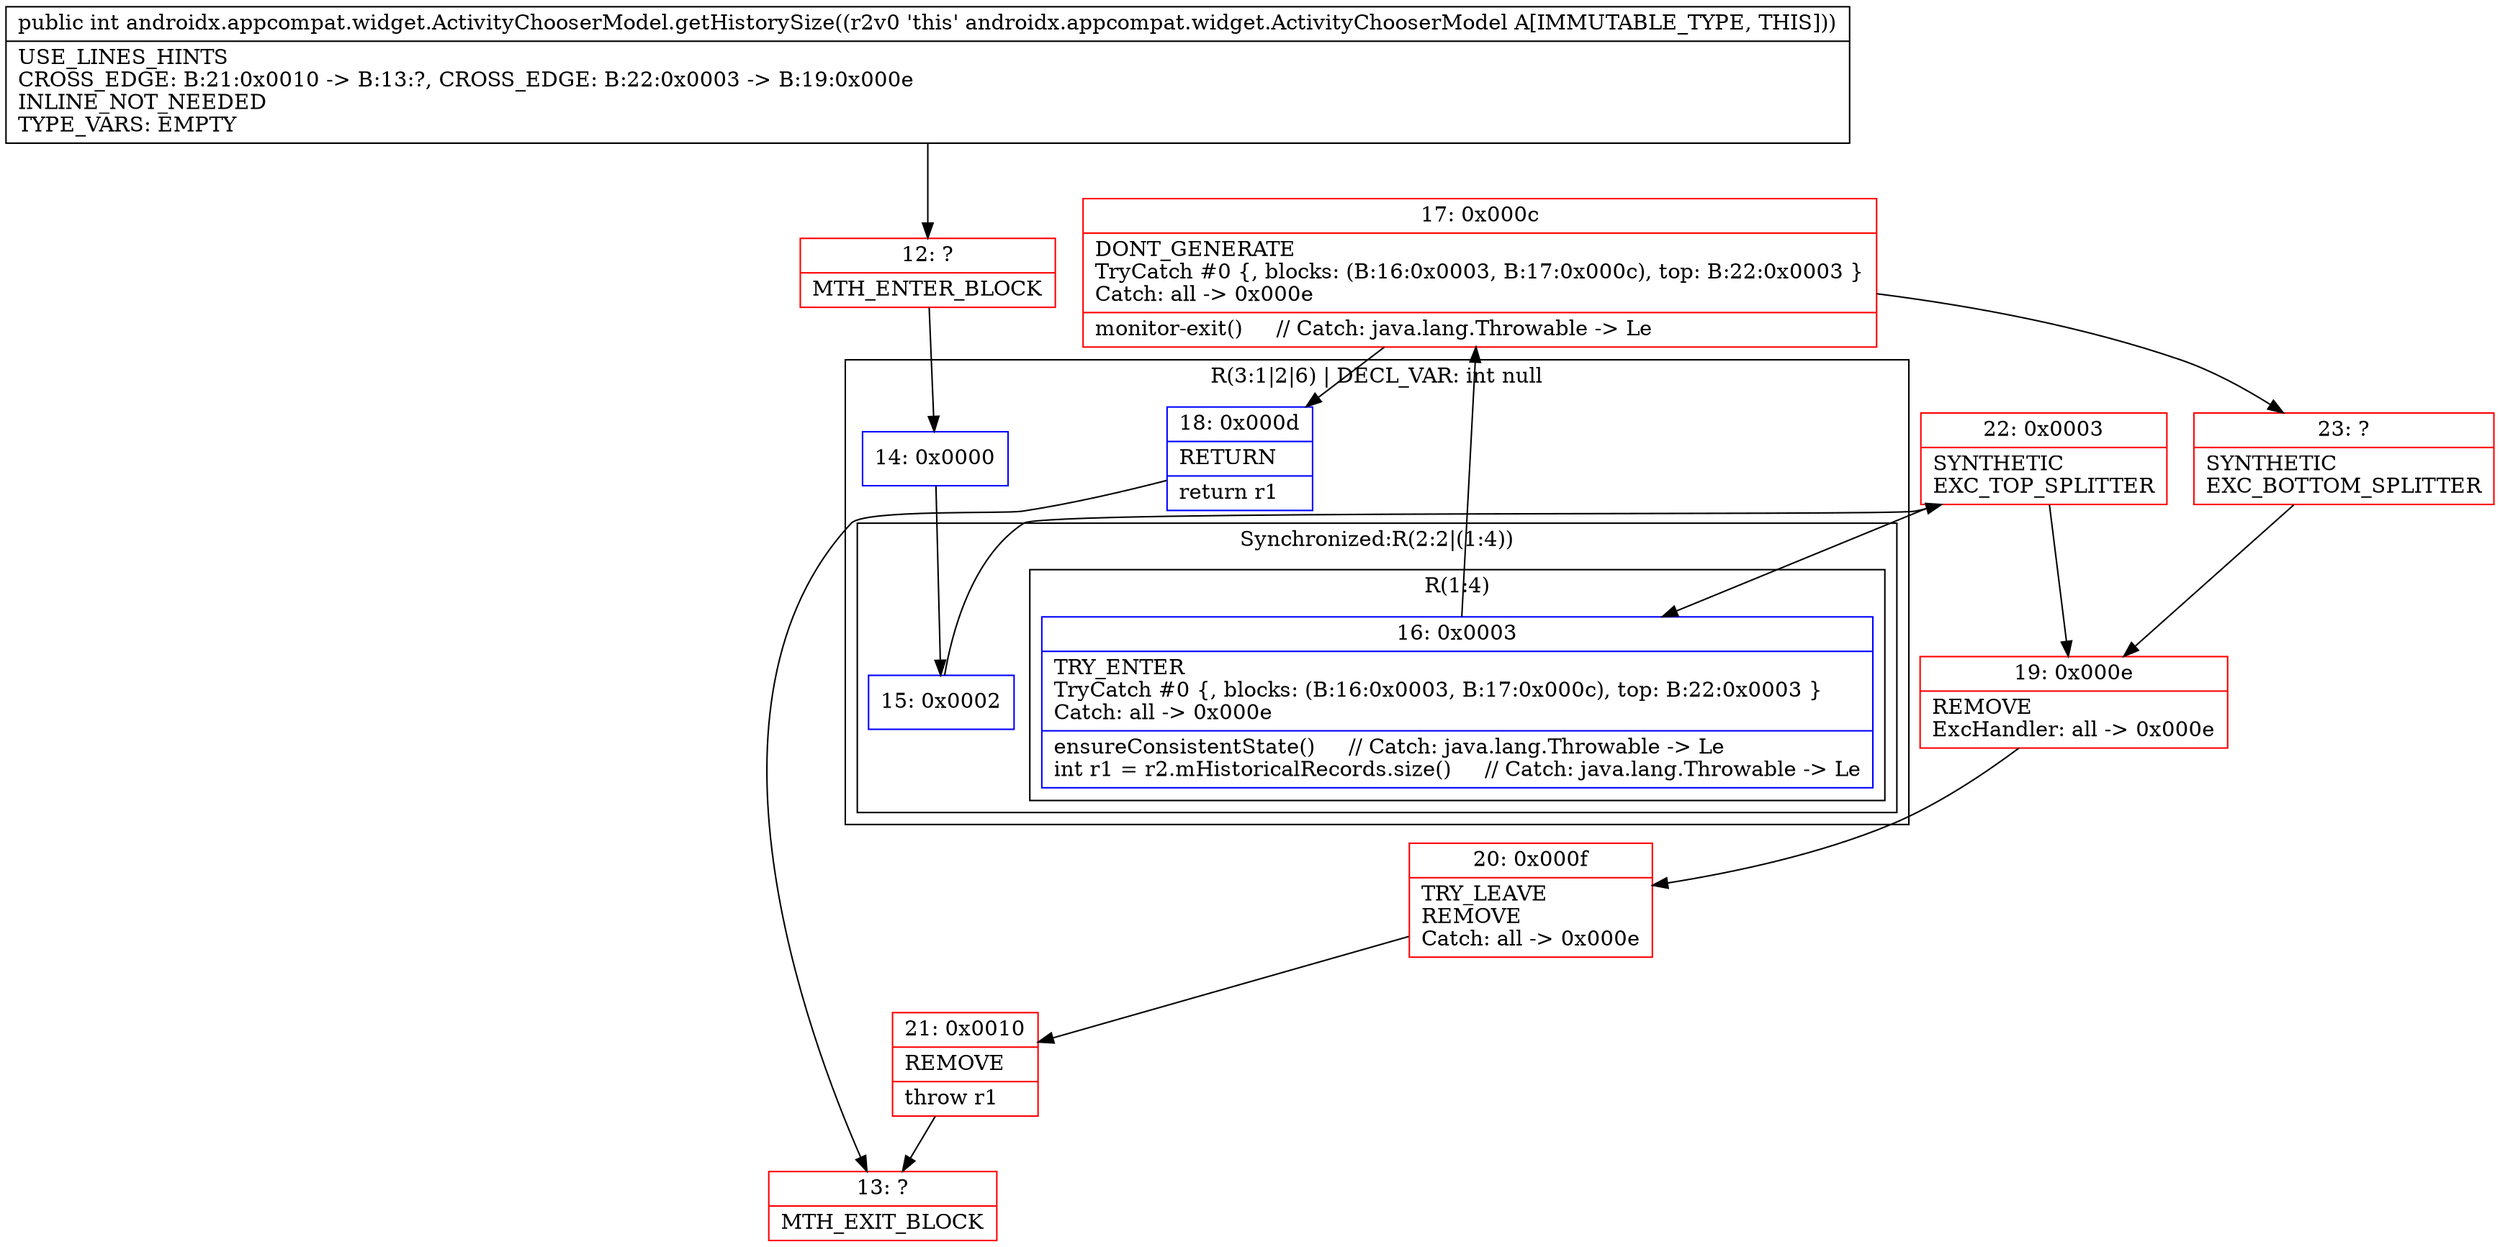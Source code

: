 digraph "CFG forandroidx.appcompat.widget.ActivityChooserModel.getHistorySize()I" {
subgraph cluster_Region_256106338 {
label = "R(3:1|2|6) | DECL_VAR: int null\l";
node [shape=record,color=blue];
Node_14 [shape=record,label="{14\:\ 0x0000}"];
subgraph cluster_SynchronizedRegion_1646915716 {
label = "Synchronized:R(2:2|(1:4))";
node [shape=record,color=blue];
Node_15 [shape=record,label="{15\:\ 0x0002}"];
subgraph cluster_Region_1937865642 {
label = "R(1:4)";
node [shape=record,color=blue];
Node_16 [shape=record,label="{16\:\ 0x0003|TRY_ENTER\lTryCatch #0 \{, blocks: (B:16:0x0003, B:17:0x000c), top: B:22:0x0003 \}\lCatch: all \-\> 0x000e\l|ensureConsistentState()     \/\/ Catch: java.lang.Throwable \-\> Le\lint r1 = r2.mHistoricalRecords.size()     \/\/ Catch: java.lang.Throwable \-\> Le\l}"];
}
}
Node_18 [shape=record,label="{18\:\ 0x000d|RETURN\l|return r1\l}"];
}
Node_12 [shape=record,color=red,label="{12\:\ ?|MTH_ENTER_BLOCK\l}"];
Node_22 [shape=record,color=red,label="{22\:\ 0x0003|SYNTHETIC\lEXC_TOP_SPLITTER\l}"];
Node_17 [shape=record,color=red,label="{17\:\ 0x000c|DONT_GENERATE\lTryCatch #0 \{, blocks: (B:16:0x0003, B:17:0x000c), top: B:22:0x0003 \}\lCatch: all \-\> 0x000e\l|monitor\-exit()     \/\/ Catch: java.lang.Throwable \-\> Le\l}"];
Node_13 [shape=record,color=red,label="{13\:\ ?|MTH_EXIT_BLOCK\l}"];
Node_23 [shape=record,color=red,label="{23\:\ ?|SYNTHETIC\lEXC_BOTTOM_SPLITTER\l}"];
Node_19 [shape=record,color=red,label="{19\:\ 0x000e|REMOVE\lExcHandler: all \-\> 0x000e\l}"];
Node_20 [shape=record,color=red,label="{20\:\ 0x000f|TRY_LEAVE\lREMOVE\lCatch: all \-\> 0x000e\l}"];
Node_21 [shape=record,color=red,label="{21\:\ 0x0010|REMOVE\l|throw r1\l}"];
MethodNode[shape=record,label="{public int androidx.appcompat.widget.ActivityChooserModel.getHistorySize((r2v0 'this' androidx.appcompat.widget.ActivityChooserModel A[IMMUTABLE_TYPE, THIS]))  | USE_LINES_HINTS\lCROSS_EDGE: B:21:0x0010 \-\> B:13:?, CROSS_EDGE: B:22:0x0003 \-\> B:19:0x000e\lINLINE_NOT_NEEDED\lTYPE_VARS: EMPTY\l}"];
MethodNode -> Node_12;Node_14 -> Node_15;
Node_15 -> Node_22;
Node_16 -> Node_17;
Node_18 -> Node_13;
Node_12 -> Node_14;
Node_22 -> Node_16;
Node_22 -> Node_19;
Node_17 -> Node_18;
Node_17 -> Node_23;
Node_23 -> Node_19;
Node_19 -> Node_20;
Node_20 -> Node_21;
Node_21 -> Node_13;
}

